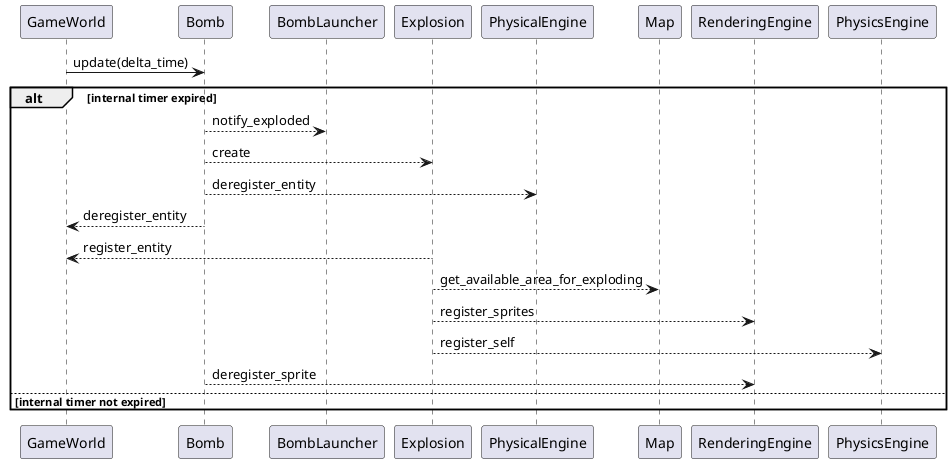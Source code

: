 @startuml
GameWorld -> Bomb : update(delta_time)

alt internal timer expired
Bomb --> BombLauncher : notify_exploded
Bomb --> Explosion : create
Bomb --> PhysicalEngine : deregister_entity
GameWorld <-- Bomb : deregister_entity

Explosion --> GameWorld : register_entity
Explosion --> Map : get_available_area_for_exploding
Explosion --> RenderingEngine : register_sprites
Explosion --> PhysicsEngine : register_self

Bomb --> RenderingEngine : deregister_sprite

else internal timer not expired
end

@enduml
